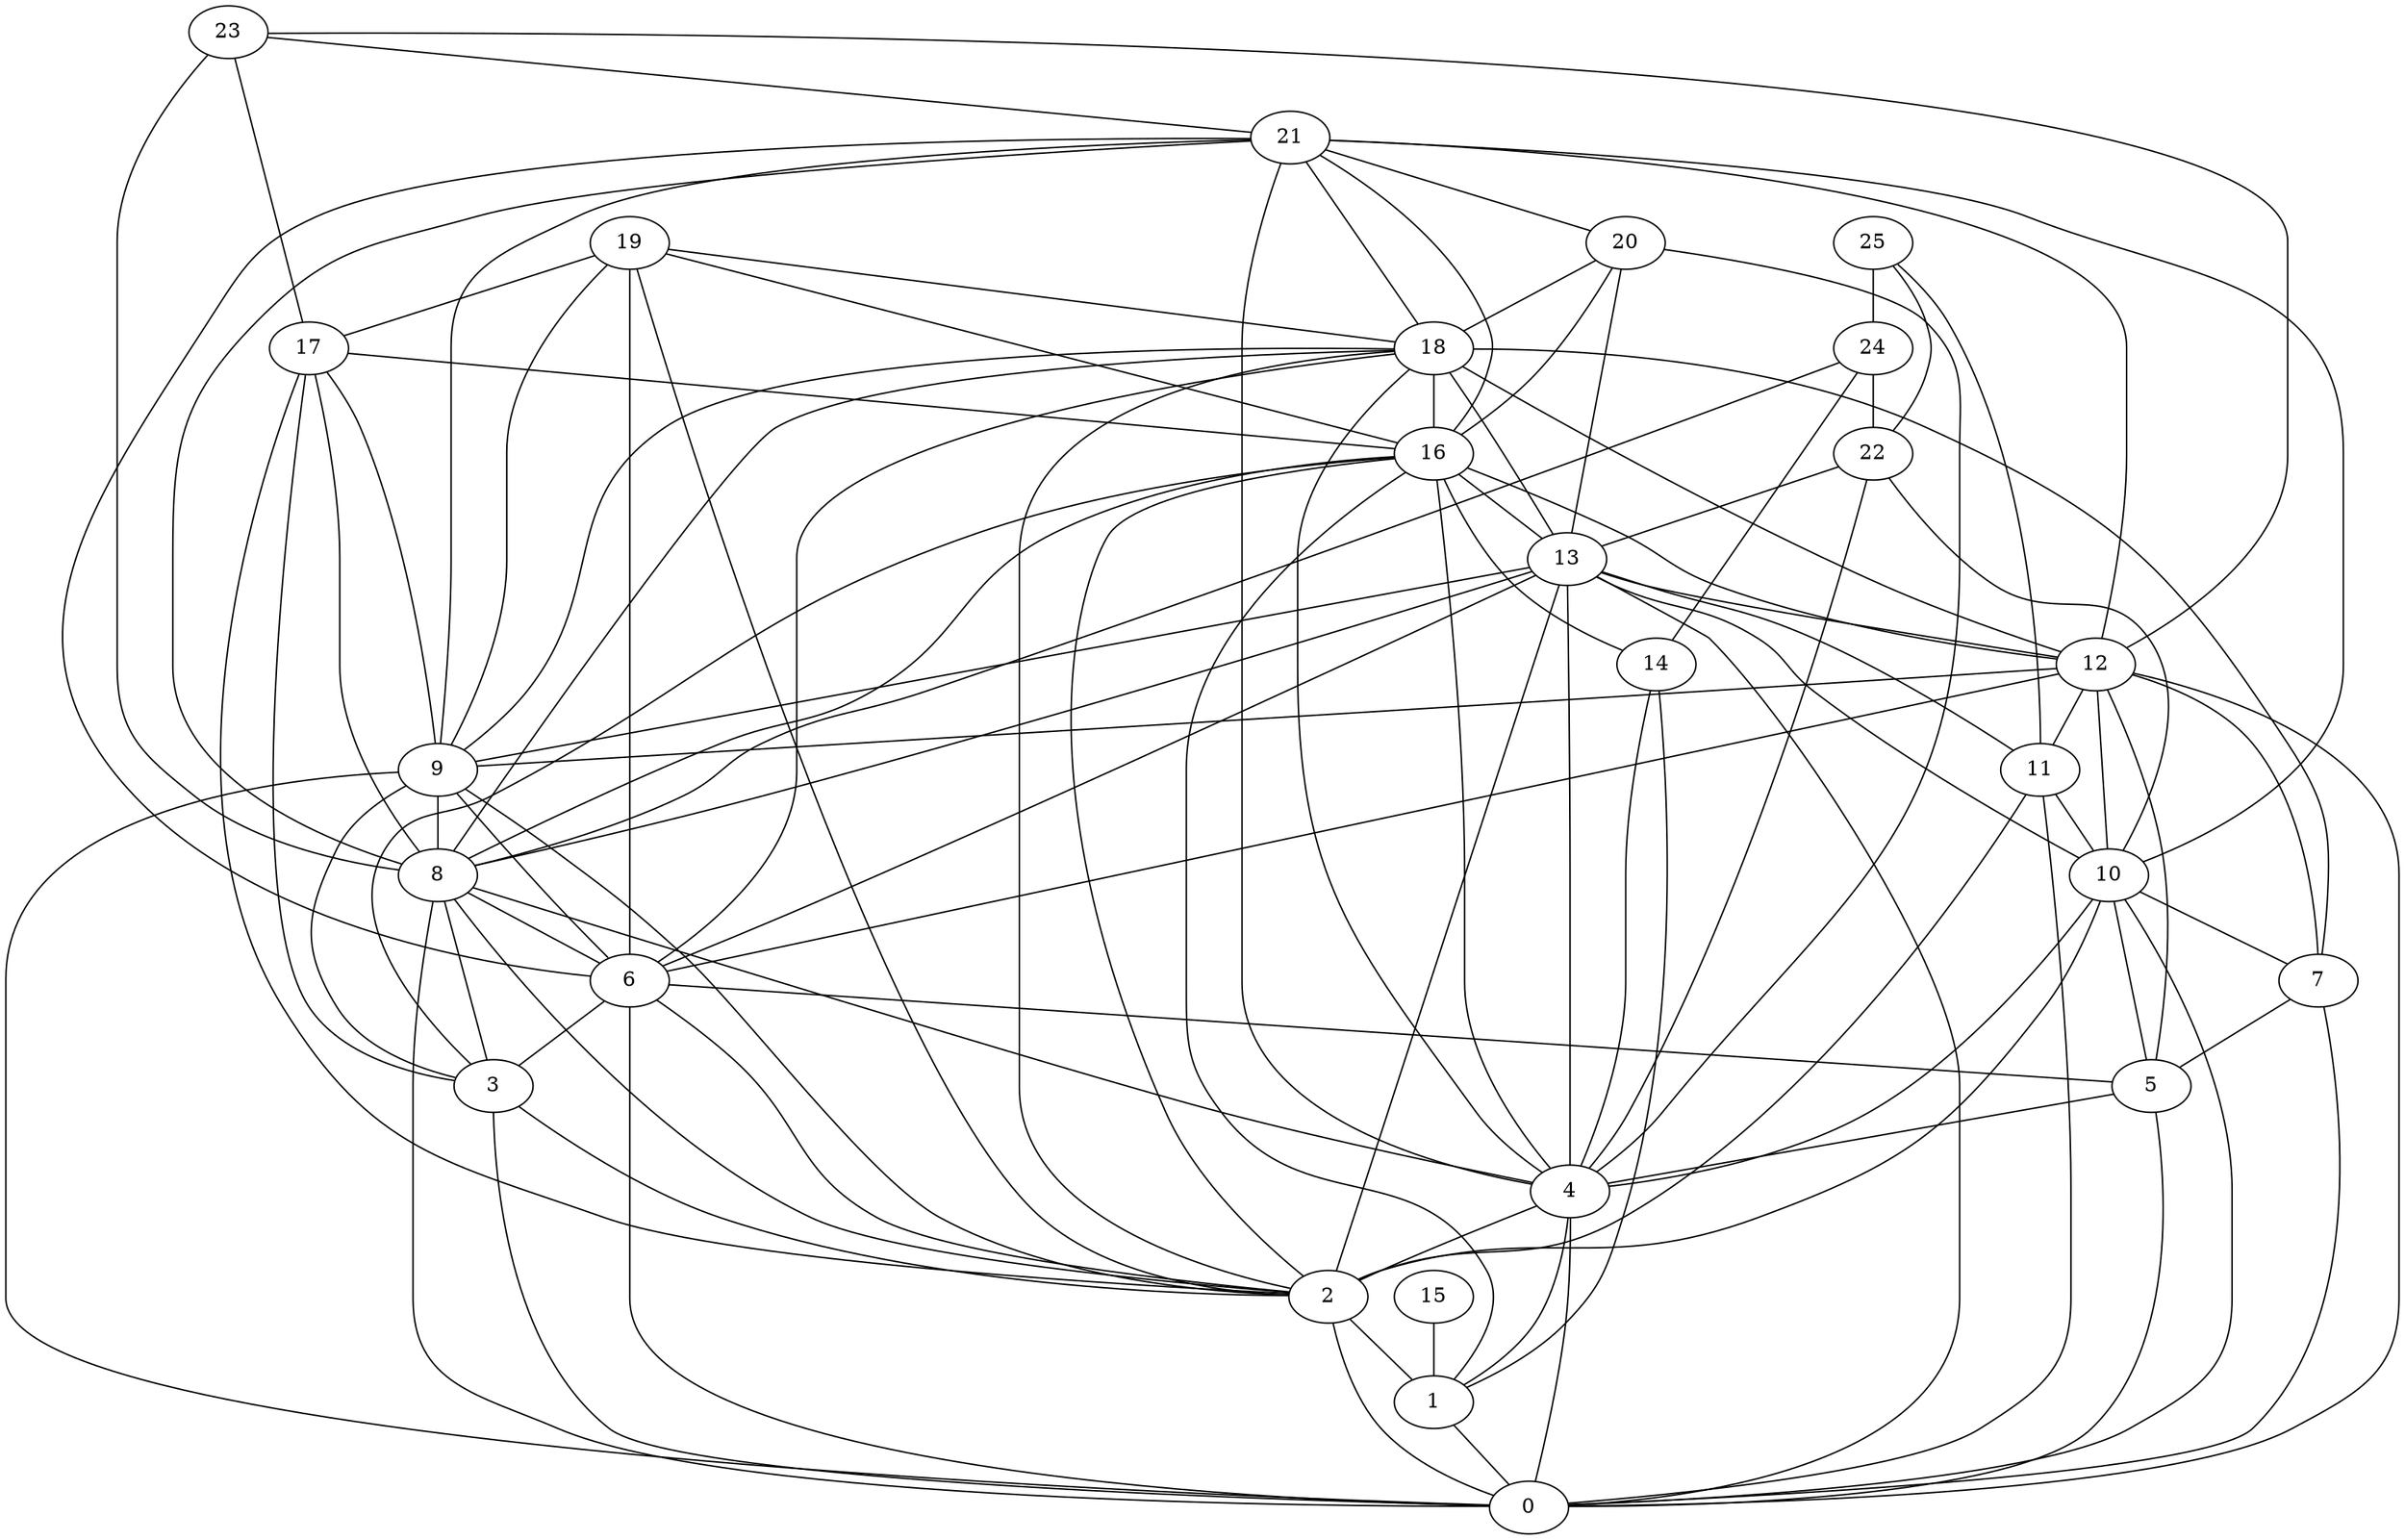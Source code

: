 /* Created by igraph 0.5.5 */
graph {
  0 [
    name=MRA2008
    size=39
  ];
  1 [
    name=CN2002
    size=23
  ];
  2 [
    name=OP2010
    size=71
  ];
  3 [
    name=MSE2013
    size=9
  ];
  4 [
    name=MGA2004
    size=46
  ];
  5 [
    name=SC2006
    size=54
  ];
  6 [
    name=KT2009
    size=66
  ];
  7 [
    name=SGP2003
    size=64
  ];
  8 [
    name=MA2005
    size=55
  ];
  9 [
    name=PL2012
    size=58
  ];
  10 [
    name=SE2007
    size=55
  ];
  11 [
    name=CMA2009
    size=61
  ];
  12 [
    name=CM2006
    size=45
  ];
  13 [
    name=RS2007
    size=60
  ];
  14 [
    name=INV2003
    size=38
  ];
  15 [
    name=CFT2001
    size=31
  ];
  16 [
    name=GBM2001
    size=121
  ];
  17 [
    name=CCS2011
    size=64
  ];
  18 [
    name=OT2008
    size=58
  ];
  19 [
    name=CL2010
    size=74
  ];
  20 [
    name=IAG2013
    size=34
  ];
  21 [
    name=NANO2002
    size=39
  ];
  22 [
    name=FG2000
    size=43
  ];
  23 [
    name=MD2012
    size=56
  ];
  24 [
    name=PROT2004
    size=62
  ];
  25 [
    name=GEN2011
    size=86
  ];

  1 -- 0 [
    weight=1.639300
  ];
  2 -- 0 [
    weight=2.803700
  ];
  3 -- 0 [
    weight=2.127700
  ];
  4 -- 0 [
    weight=1.190500
  ];
  5 -- 0 [
    weight=2.197800
  ];
  6 -- 0 [
    weight=3.960400
  ];
  7 -- 0 [
    weight=0.980400
  ];
  8 -- 0 [
    weight=1.075300
  ];
  9 -- 0 [
    weight=1.041700
  ];
  10 -- 0 [
    weight=2.173900
  ];
  11 -- 0 [
    weight=1.010100
  ];
  12 -- 0 [
    weight=3.703700
  ];
  13 -- 0 [
    weight=1.020400
  ];
  2 -- 1 [
    weight=2.173900
  ];
  4 -- 1 [
    weight=2.985100
  ];
  14 -- 1 [
    weight=1.666700
  ];
  15 -- 1 [
    weight=5.882400
  ];
  16 -- 1 [
    weight=0.699300
  ];
  3 -- 2 [
    weight=1.265800
  ];
  4 -- 2 [
    weight=1.739100
  ];
  17 -- 2 [
    weight=0.746300
  ];
  16 -- 2 [
    weight=1.052600
  ];
  18 -- 2 [
    weight=1.574800
  ];
  6 -- 2 [
    weight=0.735300
  ];
  8 -- 2 [
    weight=1.612900
  ];
  19 -- 2 [
    weight=0.694400
  ];
  9 -- 2 [
    weight=0.781300
  ];
  10 -- 2 [
    weight=0.800000
  ];
  11 -- 2 [
    weight=2.325600
  ];
  13 -- 2 [
    weight=0.769200
  ];
  17 -- 3 [
    weight=2.816900
  ];
  16 -- 3 [
    weight=0.775200
  ];
  6 -- 3 [
    weight=1.351400
  ];
  8 -- 3 [
    weight=3.225800
  ];
  9 -- 3 [
    weight=3.076900
  ];
  5 -- 4 [
    weight=1.010100
  ];
  14 -- 4 [
    weight=1.204800
  ];
  16 -- 4 [
    weight=3.086400
  ];
  18 -- 4 [
    weight=1.960800
  ];
  20 -- 4 [
    weight=1.282100
  ];
  21 -- 4 [
    weight=2.439000
  ];
  8 -- 4 [
    weight=1
  ];
  22 -- 4 [
    weight=1.136400
  ];
  10 -- 4 [
    weight=6.315800
  ];
  13 -- 4 [
    weight=6
  ];
  17 -- 16 [
    weight=0.543500
  ];
  23 -- 17 [
    weight=2.564100
  ];
  17 -- 8 [
    weight=2.586200
  ];
  19 -- 17 [
    weight=0.729900
  ];
  17 -- 9 [
    weight=0.826400
  ];
  6 -- 5 [
    weight=0.840300
  ];
  7 -- 5 [
    weight=0.854700
  ];
  10 -- 5 [
    weight=2.830200
  ];
  12 -- 5 [
    weight=2.061900
  ];
  16 -- 14 [
    weight=1.923100
  ];
  24 -- 14 [
    weight=1.010100
  ];
  25 -- 24 [
    weight=2.069000
  ];
  25 -- 22 [
    weight=0.781300
  ];
  25 -- 11 [
    weight=0.684900
  ];
  18 -- 16 [
    weight=2.285700
  ];
  20 -- 16 [
    weight=0.653600
  ];
  21 -- 16 [
    weight=1.273900
  ];
  16 -- 8 [
    weight=0.571400
  ];
  19 -- 16 [
    weight=0.515500
  ];
  16 -- 12 [
    weight=1.219500
  ];
  16 -- 13 [
    weight=2.259900
  ];
  24 -- 8 [
    weight=0.862100
  ];
  24 -- 22 [
    weight=3.960400
  ];
  18 -- 6 [
    weight=3.333300
  ];
  20 -- 18 [
    weight=1.111100
  ];
  21 -- 18 [
    weight=1.052600
  ];
  18 -- 7 [
    weight=0.826400
  ];
  18 -- 8 [
    weight=0.892900
  ];
  19 -- 18 [
    weight=0.763400
  ];
  18 -- 9 [
    weight=1.754400
  ];
  18 -- 12 [
    weight=3
  ];
  18 -- 13 [
    weight=9.259300
  ];
  21 -- 6 [
    weight=0.970900
  ];
  8 -- 6 [
    weight=0.833300
  ];
  19 -- 6 [
    weight=2.189800
  ];
  9 -- 6 [
    weight=5.084700
  ];
  12 -- 6 [
    weight=0.909100
  ];
  13 -- 6 [
    weight=1.612900
  ];
  23 -- 21 [
    weight=3.296700
  ];
  23 -- 8 [
    weight=4.717000
  ];
  23 -- 12 [
    weight=1
  ];
  21 -- 20 [
    weight=1.428600
  ];
  20 -- 13 [
    weight=2.197800
  ];
  21 -- 8 [
    weight=1.087000
  ];
  21 -- 9 [
    weight=1.052600
  ];
  21 -- 10 [
    weight=1.087000
  ];
  21 -- 12 [
    weight=3.750000
  ];
  10 -- 7 [
    weight=0.847500
  ];
  12 -- 7 [
    weight=0.925900
  ];
  9 -- 8 [
    weight=0.892900
  ];
  13 -- 8 [
    weight=0.877200
  ];
  19 -- 9 [
    weight=1.538500
  ];
  22 -- 10 [
    weight=1.030900
  ];
  22 -- 13 [
    weight=0.980400
  ];
  12 -- 9 [
    weight=1.980200
  ];
  13 -- 9 [
    weight=0.854700
  ];
  11 -- 10 [
    weight=0.869600
  ];
  12 -- 10 [
    weight=1.010100
  ];
  13 -- 10 [
    weight=1.769900
  ];
  12 -- 11 [
    weight=0.952400
  ];
  13 -- 11 [
    weight=0.833300
  ];
  13 -- 12 [
    weight=2.941200
  ];
}
